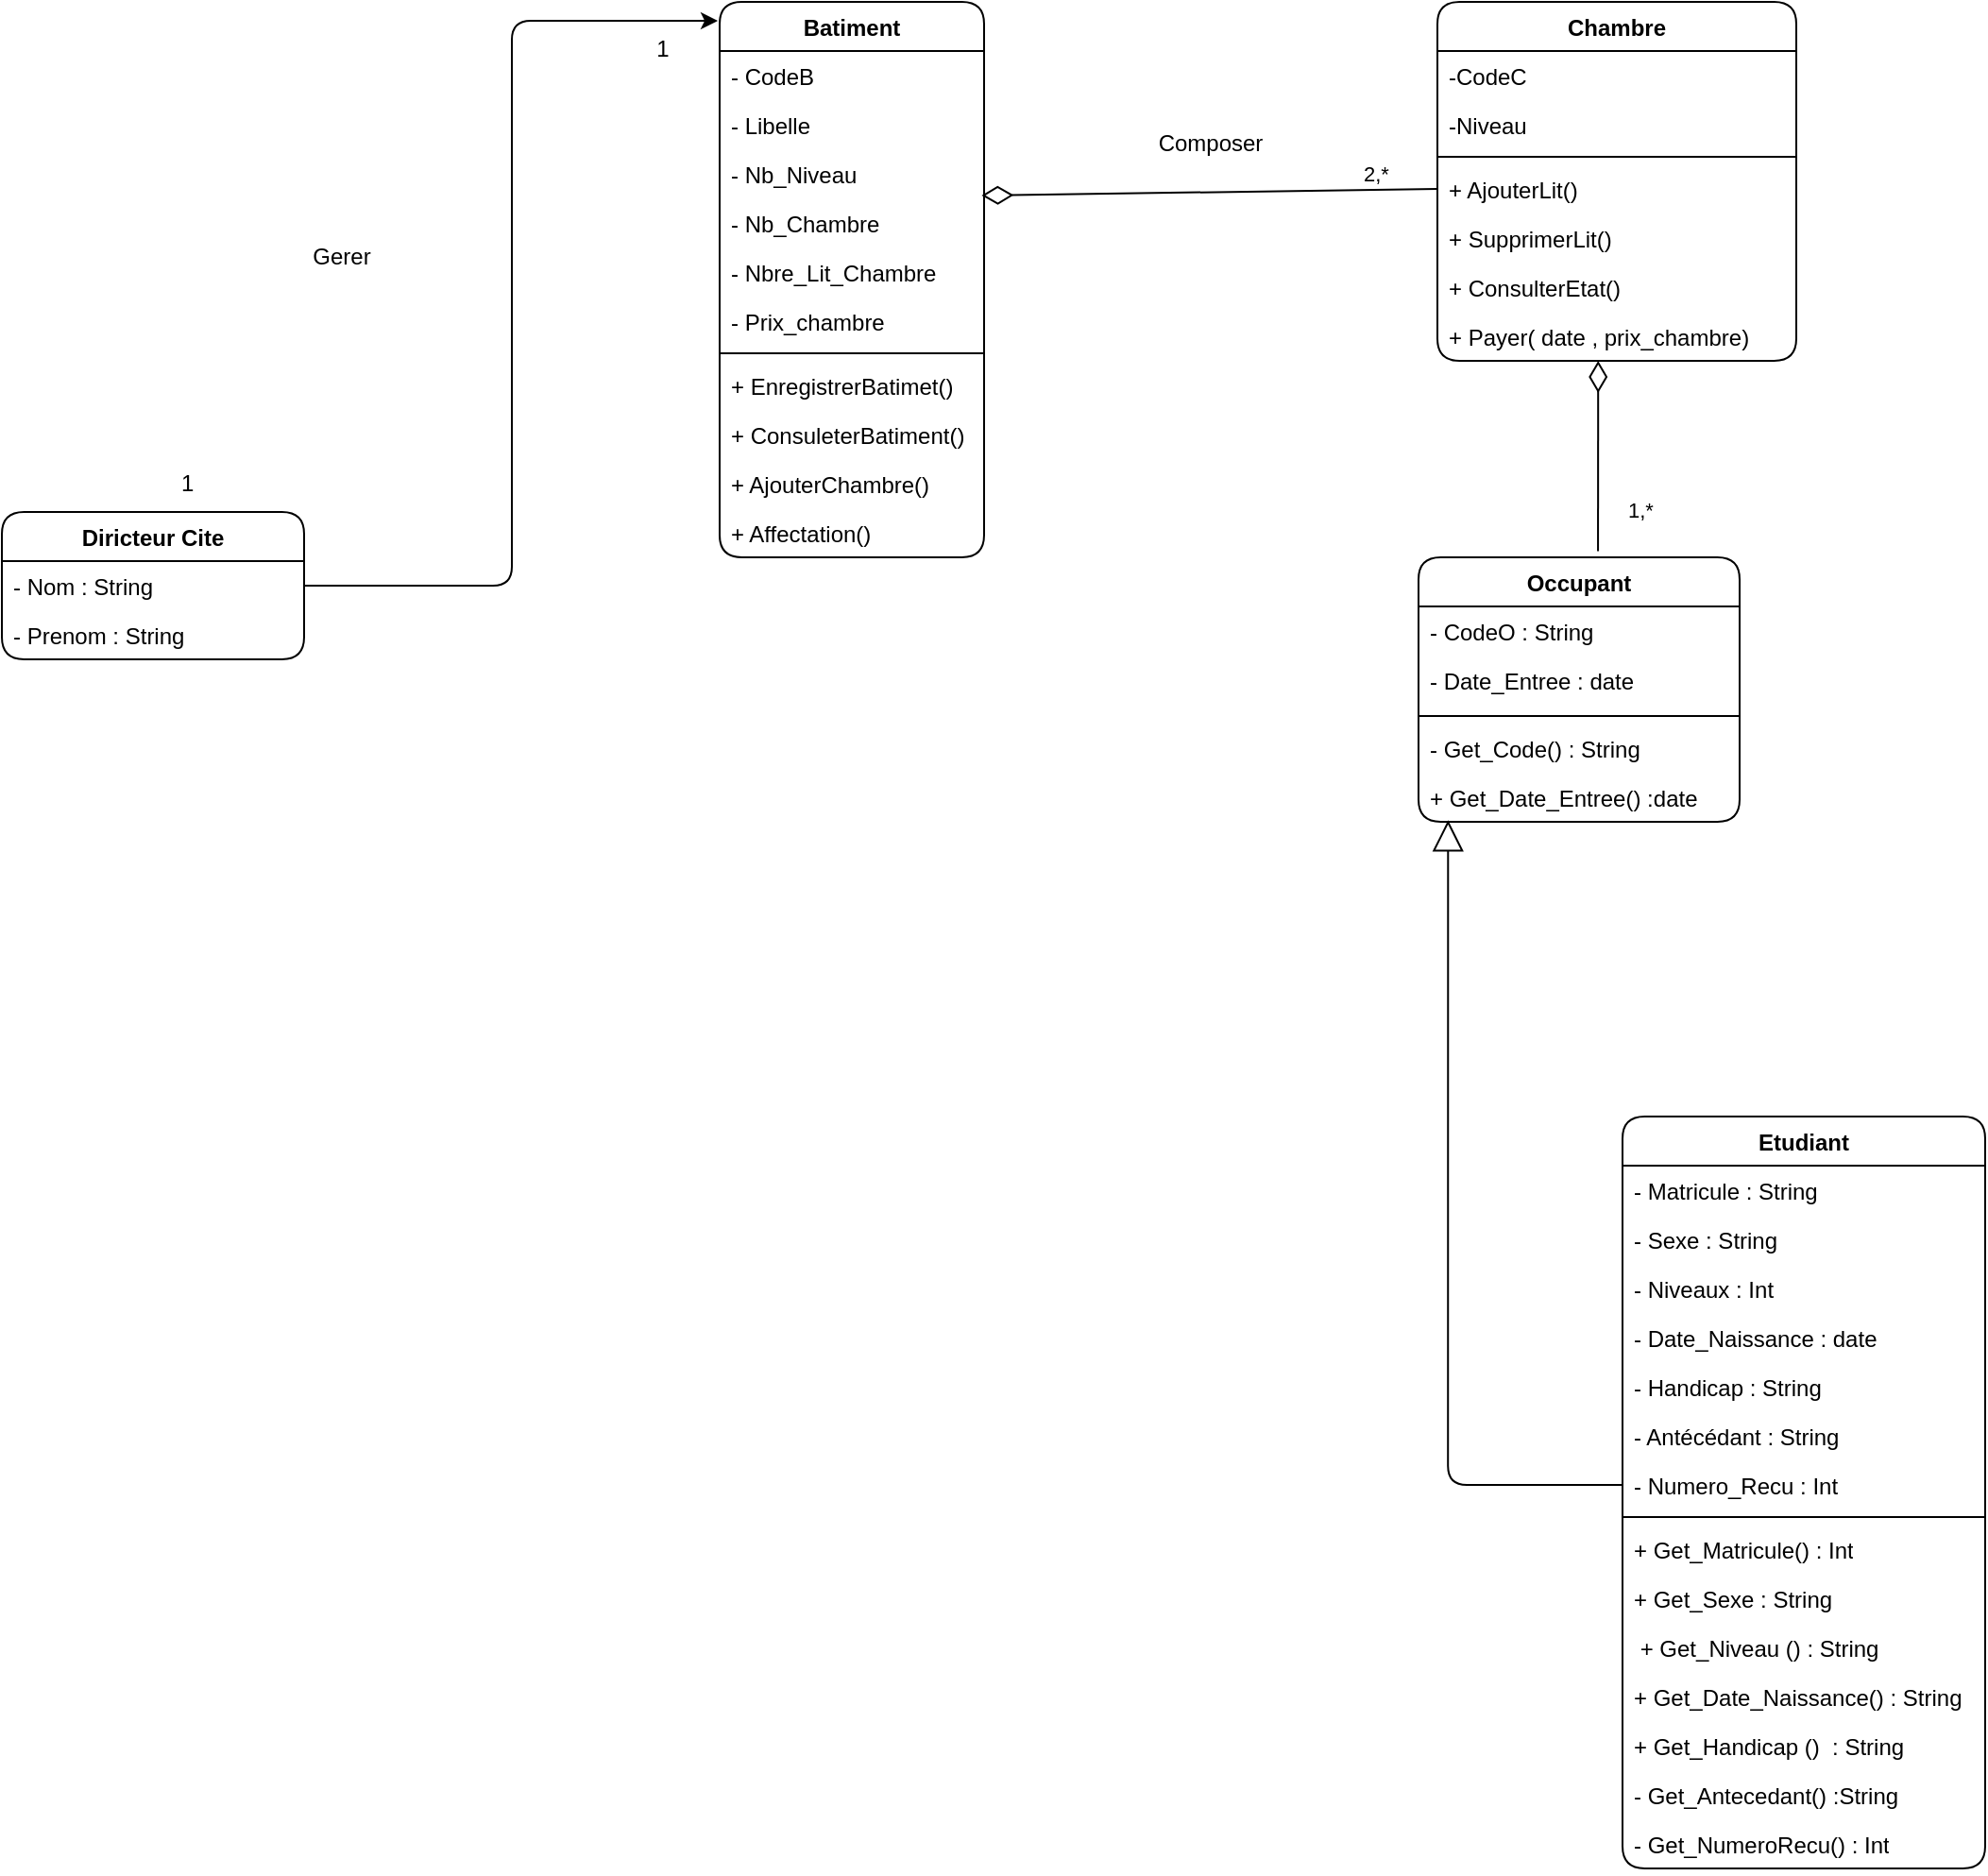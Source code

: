 <mxfile version="22.1.16" type="device">
  <diagram id="C5RBs43oDa-KdzZeNtuy" name="Page-1">
    <mxGraphModel dx="910" dy="465" grid="1" gridSize="10" guides="1" tooltips="1" connect="1" arrows="1" fold="1" page="1" pageScale="1" pageWidth="2336" pageHeight="1654" math="0" shadow="0">
      <root>
        <mxCell id="WIyWlLk6GJQsqaUBKTNV-0" />
        <mxCell id="WIyWlLk6GJQsqaUBKTNV-1" parent="WIyWlLk6GJQsqaUBKTNV-0" />
        <mxCell id="2Xf49_OqfoOK6BUDDD7R-32" value="Batiment" style="swimlane;fontStyle=1;align=center;verticalAlign=top;childLayout=stackLayout;horizontal=1;startSize=26;horizontalStack=0;resizeParent=1;resizeParentMax=0;resizeLast=0;collapsible=1;marginBottom=0;whiteSpace=wrap;html=1;labelBackgroundColor=none;rounded=1;" parent="WIyWlLk6GJQsqaUBKTNV-1" vertex="1">
          <mxGeometry x="610" y="190" width="140" height="294" as="geometry" />
        </mxCell>
        <mxCell id="2Xf49_OqfoOK6BUDDD7R-33" value="- CodeB" style="text;strokeColor=none;fillColor=none;align=left;verticalAlign=top;spacingLeft=4;spacingRight=4;overflow=hidden;rotatable=0;points=[[0,0.5],[1,0.5]];portConstraint=eastwest;whiteSpace=wrap;html=1;labelBackgroundColor=none;rounded=1;" parent="2Xf49_OqfoOK6BUDDD7R-32" vertex="1">
          <mxGeometry y="26" width="140" height="26" as="geometry" />
        </mxCell>
        <mxCell id="2Xf49_OqfoOK6BUDDD7R-38" value="- Libelle" style="text;strokeColor=none;fillColor=none;align=left;verticalAlign=top;spacingLeft=4;spacingRight=4;overflow=hidden;rotatable=0;points=[[0,0.5],[1,0.5]];portConstraint=eastwest;whiteSpace=wrap;html=1;labelBackgroundColor=none;rounded=1;" parent="2Xf49_OqfoOK6BUDDD7R-32" vertex="1">
          <mxGeometry y="52" width="140" height="26" as="geometry" />
        </mxCell>
        <mxCell id="2Xf49_OqfoOK6BUDDD7R-39" value="- Nb_Niveau" style="text;strokeColor=none;fillColor=none;align=left;verticalAlign=top;spacingLeft=4;spacingRight=4;overflow=hidden;rotatable=0;points=[[0,0.5],[1,0.5]];portConstraint=eastwest;whiteSpace=wrap;html=1;labelBackgroundColor=none;rounded=1;" parent="2Xf49_OqfoOK6BUDDD7R-32" vertex="1">
          <mxGeometry y="78" width="140" height="26" as="geometry" />
        </mxCell>
        <mxCell id="zw3aMHb7EDs_FbRtpkh9-0" value="- Nb_Chambre" style="text;strokeColor=none;fillColor=none;align=left;verticalAlign=top;spacingLeft=4;spacingRight=4;overflow=hidden;rotatable=0;points=[[0,0.5],[1,0.5]];portConstraint=eastwest;whiteSpace=wrap;html=1;labelBackgroundColor=none;rounded=1;" parent="2Xf49_OqfoOK6BUDDD7R-32" vertex="1">
          <mxGeometry y="104" width="140" height="26" as="geometry" />
        </mxCell>
        <mxCell id="zw3aMHb7EDs_FbRtpkh9-1" value="- Nbre_Lit_Chambre" style="text;strokeColor=none;fillColor=none;align=left;verticalAlign=top;spacingLeft=4;spacingRight=4;overflow=hidden;rotatable=0;points=[[0,0.5],[1,0.5]];portConstraint=eastwest;whiteSpace=wrap;html=1;labelBackgroundColor=none;rounded=1;" parent="2Xf49_OqfoOK6BUDDD7R-32" vertex="1">
          <mxGeometry y="130" width="140" height="26" as="geometry" />
        </mxCell>
        <mxCell id="zw3aMHb7EDs_FbRtpkh9-2" value="- Prix_chambre" style="text;strokeColor=none;fillColor=none;align=left;verticalAlign=top;spacingLeft=4;spacingRight=4;overflow=hidden;rotatable=0;points=[[0,0.5],[1,0.5]];portConstraint=eastwest;whiteSpace=wrap;html=1;labelBackgroundColor=none;rounded=1;" parent="2Xf49_OqfoOK6BUDDD7R-32" vertex="1">
          <mxGeometry y="156" width="140" height="26" as="geometry" />
        </mxCell>
        <mxCell id="2Xf49_OqfoOK6BUDDD7R-34" value="" style="line;strokeWidth=1;fillColor=none;align=left;verticalAlign=middle;spacingTop=-1;spacingLeft=3;spacingRight=3;rotatable=0;labelPosition=right;points=[];portConstraint=eastwest;labelBackgroundColor=none;rounded=1;" parent="2Xf49_OqfoOK6BUDDD7R-32" vertex="1">
          <mxGeometry y="182" width="140" height="8" as="geometry" />
        </mxCell>
        <mxCell id="2Xf49_OqfoOK6BUDDD7R-35" value="+ EnregistrerBatimet()" style="text;strokeColor=none;fillColor=none;align=left;verticalAlign=top;spacingLeft=4;spacingRight=4;overflow=hidden;rotatable=0;points=[[0,0.5],[1,0.5]];portConstraint=eastwest;whiteSpace=wrap;html=1;labelBackgroundColor=none;rounded=1;" parent="2Xf49_OqfoOK6BUDDD7R-32" vertex="1">
          <mxGeometry y="190" width="140" height="26" as="geometry" />
        </mxCell>
        <mxCell id="2Xf49_OqfoOK6BUDDD7R-40" value="+ ConsuleterBatiment()" style="text;strokeColor=none;fillColor=none;align=left;verticalAlign=top;spacingLeft=4;spacingRight=4;overflow=hidden;rotatable=0;points=[[0,0.5],[1,0.5]];portConstraint=eastwest;whiteSpace=wrap;html=1;labelBackgroundColor=none;rounded=1;" parent="2Xf49_OqfoOK6BUDDD7R-32" vertex="1">
          <mxGeometry y="216" width="140" height="26" as="geometry" />
        </mxCell>
        <mxCell id="2Xf49_OqfoOK6BUDDD7R-41" value="+ AjouterChambre()" style="text;strokeColor=none;fillColor=none;align=left;verticalAlign=top;spacingLeft=4;spacingRight=4;overflow=hidden;rotatable=0;points=[[0,0.5],[1,0.5]];portConstraint=eastwest;whiteSpace=wrap;html=1;labelBackgroundColor=none;rounded=1;" parent="2Xf49_OqfoOK6BUDDD7R-32" vertex="1">
          <mxGeometry y="242" width="140" height="26" as="geometry" />
        </mxCell>
        <mxCell id="pFJHAuG2JCkT6V4v3VvC-20" value="+ Affectation()" style="text;strokeColor=none;fillColor=none;align=left;verticalAlign=top;spacingLeft=4;spacingRight=4;overflow=hidden;rotatable=0;points=[[0,0.5],[1,0.5]];portConstraint=eastwest;whiteSpace=wrap;html=1;labelBackgroundColor=none;rounded=1;" parent="2Xf49_OqfoOK6BUDDD7R-32" vertex="1">
          <mxGeometry y="268" width="140" height="26" as="geometry" />
        </mxCell>
        <mxCell id="2Xf49_OqfoOK6BUDDD7R-42" value="Chambre" style="swimlane;fontStyle=1;align=center;verticalAlign=top;childLayout=stackLayout;horizontal=1;startSize=26;horizontalStack=0;resizeParent=1;resizeParentMax=0;resizeLast=0;collapsible=1;marginBottom=0;whiteSpace=wrap;html=1;labelBackgroundColor=none;rounded=1;" parent="WIyWlLk6GJQsqaUBKTNV-1" vertex="1">
          <mxGeometry x="990" y="190" width="190" height="190" as="geometry" />
        </mxCell>
        <mxCell id="2Xf49_OqfoOK6BUDDD7R-43" value="-CodeC" style="text;strokeColor=none;fillColor=none;align=left;verticalAlign=top;spacingLeft=4;spacingRight=4;overflow=hidden;rotatable=0;points=[[0,0.5],[1,0.5]];portConstraint=eastwest;whiteSpace=wrap;html=1;labelBackgroundColor=none;rounded=1;" parent="2Xf49_OqfoOK6BUDDD7R-42" vertex="1">
          <mxGeometry y="26" width="190" height="26" as="geometry" />
        </mxCell>
        <mxCell id="2Xf49_OqfoOK6BUDDD7R-47" value="-Niveau" style="text;strokeColor=none;fillColor=none;align=left;verticalAlign=top;spacingLeft=4;spacingRight=4;overflow=hidden;rotatable=0;points=[[0,0.5],[1,0.5]];portConstraint=eastwest;whiteSpace=wrap;html=1;labelBackgroundColor=none;rounded=1;" parent="2Xf49_OqfoOK6BUDDD7R-42" vertex="1">
          <mxGeometry y="52" width="190" height="26" as="geometry" />
        </mxCell>
        <mxCell id="2Xf49_OqfoOK6BUDDD7R-44" value="" style="line;strokeWidth=1;fillColor=none;align=left;verticalAlign=middle;spacingTop=-1;spacingLeft=3;spacingRight=3;rotatable=0;labelPosition=right;points=[];portConstraint=eastwest;labelBackgroundColor=none;rounded=1;" parent="2Xf49_OqfoOK6BUDDD7R-42" vertex="1">
          <mxGeometry y="78" width="190" height="8" as="geometry" />
        </mxCell>
        <mxCell id="2Xf49_OqfoOK6BUDDD7R-45" value="+ AjouterLit()" style="text;strokeColor=none;fillColor=none;align=left;verticalAlign=top;spacingLeft=4;spacingRight=4;overflow=hidden;rotatable=0;points=[[0,0.5],[1,0.5]];portConstraint=eastwest;whiteSpace=wrap;html=1;labelBackgroundColor=none;rounded=1;" parent="2Xf49_OqfoOK6BUDDD7R-42" vertex="1">
          <mxGeometry y="86" width="190" height="26" as="geometry" />
        </mxCell>
        <mxCell id="2Xf49_OqfoOK6BUDDD7R-216" value="+ SupprimerLit()" style="text;strokeColor=none;fillColor=none;align=left;verticalAlign=top;spacingLeft=4;spacingRight=4;overflow=hidden;rotatable=0;points=[[0,0.5],[1,0.5]];portConstraint=eastwest;whiteSpace=wrap;html=1;labelBackgroundColor=none;rounded=1;" parent="2Xf49_OqfoOK6BUDDD7R-42" vertex="1">
          <mxGeometry y="112" width="190" height="26" as="geometry" />
        </mxCell>
        <mxCell id="2Xf49_OqfoOK6BUDDD7R-217" value="+ ConsulterEtat()" style="text;strokeColor=none;fillColor=none;align=left;verticalAlign=top;spacingLeft=4;spacingRight=4;overflow=hidden;rotatable=0;points=[[0,0.5],[1,0.5]];portConstraint=eastwest;whiteSpace=wrap;html=1;labelBackgroundColor=none;rounded=1;" parent="2Xf49_OqfoOK6BUDDD7R-42" vertex="1">
          <mxGeometry y="138" width="190" height="26" as="geometry" />
        </mxCell>
        <mxCell id="pFJHAuG2JCkT6V4v3VvC-40" value="+ Payer( date , prix_chambre)" style="text;strokeColor=none;fillColor=none;align=left;verticalAlign=top;spacingLeft=4;spacingRight=4;overflow=hidden;rotatable=0;points=[[0,0.5],[1,0.5]];portConstraint=eastwest;whiteSpace=wrap;html=1;labelBackgroundColor=none;rounded=1;" parent="2Xf49_OqfoOK6BUDDD7R-42" vertex="1">
          <mxGeometry y="164" width="190" height="26" as="geometry" />
        </mxCell>
        <mxCell id="2Xf49_OqfoOK6BUDDD7R-156" value="Occupant" style="swimlane;fontStyle=1;align=center;verticalAlign=top;childLayout=stackLayout;horizontal=1;startSize=26;horizontalStack=0;resizeParent=1;resizeParentMax=0;resizeLast=0;collapsible=1;marginBottom=0;whiteSpace=wrap;html=1;labelBackgroundColor=none;rounded=1;" parent="WIyWlLk6GJQsqaUBKTNV-1" vertex="1">
          <mxGeometry x="980" y="484" width="170" height="140" as="geometry" />
        </mxCell>
        <mxCell id="2Xf49_OqfoOK6BUDDD7R-157" value="- CodeO : String" style="text;strokeColor=none;fillColor=none;align=left;verticalAlign=top;spacingLeft=4;spacingRight=4;overflow=hidden;rotatable=0;points=[[0,0.5],[1,0.5]];portConstraint=eastwest;whiteSpace=wrap;html=1;labelBackgroundColor=none;rounded=1;" parent="2Xf49_OqfoOK6BUDDD7R-156" vertex="1">
          <mxGeometry y="26" width="170" height="26" as="geometry" />
        </mxCell>
        <mxCell id="2Xf49_OqfoOK6BUDDD7R-158" value="- Date_Entree : date" style="text;strokeColor=none;fillColor=none;align=left;verticalAlign=top;spacingLeft=4;spacingRight=4;overflow=hidden;rotatable=0;points=[[0,0.5],[1,0.5]];portConstraint=eastwest;whiteSpace=wrap;html=1;labelBackgroundColor=none;rounded=1;" parent="2Xf49_OqfoOK6BUDDD7R-156" vertex="1">
          <mxGeometry y="52" width="170" height="28" as="geometry" />
        </mxCell>
        <mxCell id="2Xf49_OqfoOK6BUDDD7R-160" value="" style="line;strokeWidth=1;fillColor=none;align=left;verticalAlign=middle;spacingTop=-1;spacingLeft=3;spacingRight=3;rotatable=0;labelPosition=right;points=[];portConstraint=eastwest;labelBackgroundColor=none;rounded=1;" parent="2Xf49_OqfoOK6BUDDD7R-156" vertex="1">
          <mxGeometry y="80" width="170" height="8" as="geometry" />
        </mxCell>
        <mxCell id="2Xf49_OqfoOK6BUDDD7R-161" value="- Get_Code() : String" style="text;strokeColor=none;fillColor=none;align=left;verticalAlign=top;spacingLeft=4;spacingRight=4;overflow=hidden;rotatable=0;points=[[0,0.5],[1,0.5]];portConstraint=eastwest;whiteSpace=wrap;html=1;labelBackgroundColor=none;rounded=1;" parent="2Xf49_OqfoOK6BUDDD7R-156" vertex="1">
          <mxGeometry y="88" width="170" height="26" as="geometry" />
        </mxCell>
        <mxCell id="2Xf49_OqfoOK6BUDDD7R-162" value="+ Get_Date_Entree() :date" style="text;strokeColor=none;fillColor=none;align=left;verticalAlign=top;spacingLeft=4;spacingRight=4;overflow=hidden;rotatable=0;points=[[0,0.5],[1,0.5]];portConstraint=eastwest;whiteSpace=wrap;html=1;labelBackgroundColor=none;rounded=1;" parent="2Xf49_OqfoOK6BUDDD7R-156" vertex="1">
          <mxGeometry y="114" width="170" height="26" as="geometry" />
        </mxCell>
        <mxCell id="pFJHAuG2JCkT6V4v3VvC-3" value="Etudiant" style="swimlane;fontStyle=1;align=center;verticalAlign=top;childLayout=stackLayout;horizontal=1;startSize=26;horizontalStack=0;resizeParent=1;resizeParentMax=0;resizeLast=0;collapsible=1;marginBottom=0;whiteSpace=wrap;html=1;labelBackgroundColor=none;rounded=1;" parent="WIyWlLk6GJQsqaUBKTNV-1" vertex="1">
          <mxGeometry x="1088" y="780" width="192" height="398" as="geometry" />
        </mxCell>
        <mxCell id="pFJHAuG2JCkT6V4v3VvC-4" value="- Matricule : String" style="text;strokeColor=none;fillColor=none;align=left;verticalAlign=top;spacingLeft=4;spacingRight=4;overflow=hidden;rotatable=0;points=[[0,0.5],[1,0.5]];portConstraint=eastwest;whiteSpace=wrap;html=1;labelBackgroundColor=none;rounded=1;" parent="pFJHAuG2JCkT6V4v3VvC-3" vertex="1">
          <mxGeometry y="26" width="192" height="26" as="geometry" />
        </mxCell>
        <mxCell id="pFJHAuG2JCkT6V4v3VvC-7" value="- Sexe : String" style="text;strokeColor=none;fillColor=none;align=left;verticalAlign=top;spacingLeft=4;spacingRight=4;overflow=hidden;rotatable=0;points=[[0,0.5],[1,0.5]];portConstraint=eastwest;whiteSpace=wrap;html=1;labelBackgroundColor=none;rounded=1;" parent="pFJHAuG2JCkT6V4v3VvC-3" vertex="1">
          <mxGeometry y="52" width="192" height="26" as="geometry" />
        </mxCell>
        <mxCell id="pFJHAuG2JCkT6V4v3VvC-8" value="- Niveaux : Int" style="text;strokeColor=none;fillColor=none;align=left;verticalAlign=top;spacingLeft=4;spacingRight=4;overflow=hidden;rotatable=0;points=[[0,0.5],[1,0.5]];portConstraint=eastwest;whiteSpace=wrap;html=1;labelBackgroundColor=none;rounded=1;" parent="pFJHAuG2JCkT6V4v3VvC-3" vertex="1">
          <mxGeometry y="78" width="192" height="26" as="geometry" />
        </mxCell>
        <mxCell id="pFJHAuG2JCkT6V4v3VvC-9" value="- Date_Naissance : date" style="text;strokeColor=none;fillColor=none;align=left;verticalAlign=top;spacingLeft=4;spacingRight=4;overflow=hidden;rotatable=0;points=[[0,0.5],[1,0.5]];portConstraint=eastwest;whiteSpace=wrap;html=1;labelBackgroundColor=none;rounded=1;" parent="pFJHAuG2JCkT6V4v3VvC-3" vertex="1">
          <mxGeometry y="104" width="192" height="26" as="geometry" />
        </mxCell>
        <mxCell id="pFJHAuG2JCkT6V4v3VvC-10" value="- Handicap : String" style="text;strokeColor=none;fillColor=none;align=left;verticalAlign=top;spacingLeft=4;spacingRight=4;overflow=hidden;rotatable=0;points=[[0,0.5],[1,0.5]];portConstraint=eastwest;whiteSpace=wrap;html=1;labelBackgroundColor=none;rounded=1;" parent="pFJHAuG2JCkT6V4v3VvC-3" vertex="1">
          <mxGeometry y="130" width="192" height="26" as="geometry" />
        </mxCell>
        <mxCell id="pFJHAuG2JCkT6V4v3VvC-11" value="- Antécédant : String" style="text;strokeColor=none;fillColor=none;align=left;verticalAlign=top;spacingLeft=4;spacingRight=4;overflow=hidden;rotatable=0;points=[[0,0.5],[1,0.5]];portConstraint=eastwest;whiteSpace=wrap;html=1;labelBackgroundColor=none;rounded=1;" parent="pFJHAuG2JCkT6V4v3VvC-3" vertex="1">
          <mxGeometry y="156" width="192" height="26" as="geometry" />
        </mxCell>
        <mxCell id="pFJHAuG2JCkT6V4v3VvC-12" value="- Numero_Recu : Int" style="text;strokeColor=none;fillColor=none;align=left;verticalAlign=top;spacingLeft=4;spacingRight=4;overflow=hidden;rotatable=0;points=[[0,0.5],[1,0.5]];portConstraint=eastwest;whiteSpace=wrap;html=1;labelBackgroundColor=none;rounded=1;" parent="pFJHAuG2JCkT6V4v3VvC-3" vertex="1">
          <mxGeometry y="182" width="192" height="26" as="geometry" />
        </mxCell>
        <mxCell id="pFJHAuG2JCkT6V4v3VvC-5" value="" style="line;strokeWidth=1;fillColor=none;align=left;verticalAlign=middle;spacingTop=-1;spacingLeft=3;spacingRight=3;rotatable=0;labelPosition=right;points=[];portConstraint=eastwest;labelBackgroundColor=none;rounded=1;" parent="pFJHAuG2JCkT6V4v3VvC-3" vertex="1">
          <mxGeometry y="208" width="192" height="8" as="geometry" />
        </mxCell>
        <mxCell id="pFJHAuG2JCkT6V4v3VvC-6" value="+ Get_Matricule() : Int" style="text;strokeColor=none;fillColor=none;align=left;verticalAlign=top;spacingLeft=4;spacingRight=4;overflow=hidden;rotatable=0;points=[[0,0.5],[1,0.5]];portConstraint=eastwest;whiteSpace=wrap;html=1;labelBackgroundColor=none;rounded=1;" parent="pFJHAuG2JCkT6V4v3VvC-3" vertex="1">
          <mxGeometry y="216" width="192" height="26" as="geometry" />
        </mxCell>
        <mxCell id="pFJHAuG2JCkT6V4v3VvC-14" value="+ Get_Sexe : String" style="text;strokeColor=none;fillColor=none;align=left;verticalAlign=top;spacingLeft=4;spacingRight=4;overflow=hidden;rotatable=0;points=[[0,0.5],[1,0.5]];portConstraint=eastwest;whiteSpace=wrap;html=1;labelBackgroundColor=none;rounded=1;" parent="pFJHAuG2JCkT6V4v3VvC-3" vertex="1">
          <mxGeometry y="242" width="192" height="26" as="geometry" />
        </mxCell>
        <mxCell id="pFJHAuG2JCkT6V4v3VvC-15" value="&amp;nbsp;+ Get_Niveau () : String" style="text;strokeColor=none;fillColor=none;align=left;verticalAlign=top;spacingLeft=4;spacingRight=4;overflow=hidden;rotatable=0;points=[[0,0.5],[1,0.5]];portConstraint=eastwest;whiteSpace=wrap;html=1;labelBackgroundColor=none;rounded=1;" parent="pFJHAuG2JCkT6V4v3VvC-3" vertex="1">
          <mxGeometry y="268" width="192" height="26" as="geometry" />
        </mxCell>
        <mxCell id="pFJHAuG2JCkT6V4v3VvC-16" value="+ Get_Date_Naissance() : String" style="text;strokeColor=none;fillColor=none;align=left;verticalAlign=top;spacingLeft=4;spacingRight=4;overflow=hidden;rotatable=0;points=[[0,0.5],[1,0.5]];portConstraint=eastwest;whiteSpace=wrap;html=1;labelBackgroundColor=none;rounded=1;" parent="pFJHAuG2JCkT6V4v3VvC-3" vertex="1">
          <mxGeometry y="294" width="192" height="26" as="geometry" />
        </mxCell>
        <mxCell id="pFJHAuG2JCkT6V4v3VvC-17" value="+ Get_Handicap ()&amp;nbsp; : String" style="text;strokeColor=none;fillColor=none;align=left;verticalAlign=top;spacingLeft=4;spacingRight=4;overflow=hidden;rotatable=0;points=[[0,0.5],[1,0.5]];portConstraint=eastwest;whiteSpace=wrap;html=1;labelBackgroundColor=none;rounded=1;" parent="pFJHAuG2JCkT6V4v3VvC-3" vertex="1">
          <mxGeometry y="320" width="192" height="26" as="geometry" />
        </mxCell>
        <mxCell id="pFJHAuG2JCkT6V4v3VvC-18" value="- Get_Antecedant() :String&amp;nbsp;" style="text;strokeColor=none;fillColor=none;align=left;verticalAlign=top;spacingLeft=4;spacingRight=4;overflow=hidden;rotatable=0;points=[[0,0.5],[1,0.5]];portConstraint=eastwest;whiteSpace=wrap;html=1;labelBackgroundColor=none;rounded=1;" parent="pFJHAuG2JCkT6V4v3VvC-3" vertex="1">
          <mxGeometry y="346" width="192" height="26" as="geometry" />
        </mxCell>
        <mxCell id="pFJHAuG2JCkT6V4v3VvC-19" value="- Get_NumeroRecu() : Int" style="text;strokeColor=none;fillColor=none;align=left;verticalAlign=top;spacingLeft=4;spacingRight=4;overflow=hidden;rotatable=0;points=[[0,0.5],[1,0.5]];portConstraint=eastwest;whiteSpace=wrap;html=1;labelBackgroundColor=none;rounded=1;" parent="pFJHAuG2JCkT6V4v3VvC-3" vertex="1">
          <mxGeometry y="372" width="192" height="26" as="geometry" />
        </mxCell>
        <mxCell id="pFJHAuG2JCkT6V4v3VvC-27" value="2,*" style="endArrow=none;html=1;endSize=14;startArrow=diamondThin;startSize=14;startFill=0;align=left;verticalAlign=bottom;rounded=1;exitX=0.991;exitY=0.942;exitDx=0;exitDy=0;entryX=0;entryY=0.5;entryDx=0;entryDy=0;exitPerimeter=0;endFill=0;labelBackgroundColor=none;fontColor=default;" parent="WIyWlLk6GJQsqaUBKTNV-1" source="2Xf49_OqfoOK6BUDDD7R-39" target="2Xf49_OqfoOK6BUDDD7R-45" edge="1">
          <mxGeometry x="0.662" relative="1" as="geometry">
            <mxPoint x="790" y="330" as="sourcePoint" />
            <mxPoint x="950" y="330" as="targetPoint" />
            <mxPoint as="offset" />
          </mxGeometry>
        </mxCell>
        <mxCell id="pFJHAuG2JCkT6V4v3VvC-28" value="Diricteur Cite" style="swimlane;fontStyle=1;align=center;verticalAlign=top;childLayout=stackLayout;horizontal=1;startSize=26;horizontalStack=0;resizeParent=1;resizeParentMax=0;resizeLast=0;collapsible=1;marginBottom=0;whiteSpace=wrap;html=1;labelBackgroundColor=none;rounded=1;" parent="WIyWlLk6GJQsqaUBKTNV-1" vertex="1">
          <mxGeometry x="230" y="460" width="160" height="78" as="geometry" />
        </mxCell>
        <mxCell id="pFJHAuG2JCkT6V4v3VvC-29" value="- Nom : String" style="text;strokeColor=none;fillColor=none;align=left;verticalAlign=top;spacingLeft=4;spacingRight=4;overflow=hidden;rotatable=0;points=[[0,0.5],[1,0.5]];portConstraint=eastwest;whiteSpace=wrap;html=1;labelBackgroundColor=none;rounded=1;" parent="pFJHAuG2JCkT6V4v3VvC-28" vertex="1">
          <mxGeometry y="26" width="160" height="26" as="geometry" />
        </mxCell>
        <mxCell id="pFJHAuG2JCkT6V4v3VvC-32" value="- Prenom : String" style="text;strokeColor=none;fillColor=none;align=left;verticalAlign=top;spacingLeft=4;spacingRight=4;overflow=hidden;rotatable=0;points=[[0,0.5],[1,0.5]];portConstraint=eastwest;whiteSpace=wrap;html=1;labelBackgroundColor=none;rounded=1;" parent="pFJHAuG2JCkT6V4v3VvC-28" vertex="1">
          <mxGeometry y="52" width="160" height="26" as="geometry" />
        </mxCell>
        <mxCell id="pFJHAuG2JCkT6V4v3VvC-33" value="Composer" style="text;html=1;strokeColor=none;fillColor=none;align=center;verticalAlign=middle;whiteSpace=wrap;rounded=1;labelBackgroundColor=none;" parent="WIyWlLk6GJQsqaUBKTNV-1" vertex="1">
          <mxGeometry x="840" y="250" width="60" height="30" as="geometry" />
        </mxCell>
        <mxCell id="pFJHAuG2JCkT6V4v3VvC-34" value="1,*" style="endArrow=none;html=1;endSize=12;startArrow=diamondThin;startSize=14;startFill=0;align=left;verticalAlign=bottom;rounded=1;endFill=0;entryX=0.559;entryY=-0.023;entryDx=0;entryDy=0;entryPerimeter=0;strokeWidth=1;jumpSize=7;shadow=0;exitX=0.448;exitY=1;exitDx=0;exitDy=0;exitPerimeter=0;labelBackgroundColor=none;fontColor=default;" parent="WIyWlLk6GJQsqaUBKTNV-1" source="pFJHAuG2JCkT6V4v3VvC-40" target="2Xf49_OqfoOK6BUDDD7R-156" edge="1">
          <mxGeometry x="0.737" y="14" relative="1" as="geometry">
            <mxPoint x="1070" y="390" as="sourcePoint" />
            <mxPoint x="1070" y="460" as="targetPoint" />
            <mxPoint as="offset" />
          </mxGeometry>
        </mxCell>
        <mxCell id="pFJHAuG2JCkT6V4v3VvC-36" style="rounded=1;orthogonalLoop=1;jettySize=auto;html=1;entryX=0.092;entryY=0.968;entryDx=0;entryDy=0;entryPerimeter=0;edgeStyle=orthogonalEdgeStyle;endArrow=block;endFill=0;endSize=14;labelBackgroundColor=none;fontColor=default;" parent="WIyWlLk6GJQsqaUBKTNV-1" source="pFJHAuG2JCkT6V4v3VvC-12" target="2Xf49_OqfoOK6BUDDD7R-162" edge="1">
          <mxGeometry relative="1" as="geometry" />
        </mxCell>
        <mxCell id="pFJHAuG2JCkT6V4v3VvC-38" style="edgeStyle=orthogonalEdgeStyle;rounded=1;orthogonalLoop=1;jettySize=auto;html=1;labelBackgroundColor=none;fontColor=default;entryX=-0.007;entryY=0.034;entryDx=0;entryDy=0;entryPerimeter=0;" parent="WIyWlLk6GJQsqaUBKTNV-1" source="pFJHAuG2JCkT6V4v3VvC-28" target="2Xf49_OqfoOK6BUDDD7R-32" edge="1">
          <mxGeometry relative="1" as="geometry">
            <mxPoint x="610" y="348" as="targetPoint" />
          </mxGeometry>
        </mxCell>
        <mxCell id="pFJHAuG2JCkT6V4v3VvC-42" value="Gerer" style="text;html=1;strokeColor=none;fillColor=none;align=center;verticalAlign=middle;whiteSpace=wrap;rounded=1;labelBackgroundColor=none;" parent="WIyWlLk6GJQsqaUBKTNV-1" vertex="1">
          <mxGeometry x="380" y="310" width="60" height="30" as="geometry" />
        </mxCell>
        <mxCell id="pFJHAuG2JCkT6V4v3VvC-43" value="1&amp;nbsp;" style="text;html=1;strokeColor=none;fillColor=none;align=center;verticalAlign=middle;whiteSpace=wrap;rounded=1;labelBackgroundColor=none;" parent="WIyWlLk6GJQsqaUBKTNV-1" vertex="1">
          <mxGeometry x="300" y="430" width="60" height="30" as="geometry" />
        </mxCell>
        <mxCell id="pFJHAuG2JCkT6V4v3VvC-44" value="1" style="text;html=1;strokeColor=none;fillColor=none;align=center;verticalAlign=middle;whiteSpace=wrap;rounded=1;labelBackgroundColor=none;" parent="WIyWlLk6GJQsqaUBKTNV-1" vertex="1">
          <mxGeometry x="550" y="200" width="60" height="30" as="geometry" />
        </mxCell>
      </root>
    </mxGraphModel>
  </diagram>
</mxfile>

